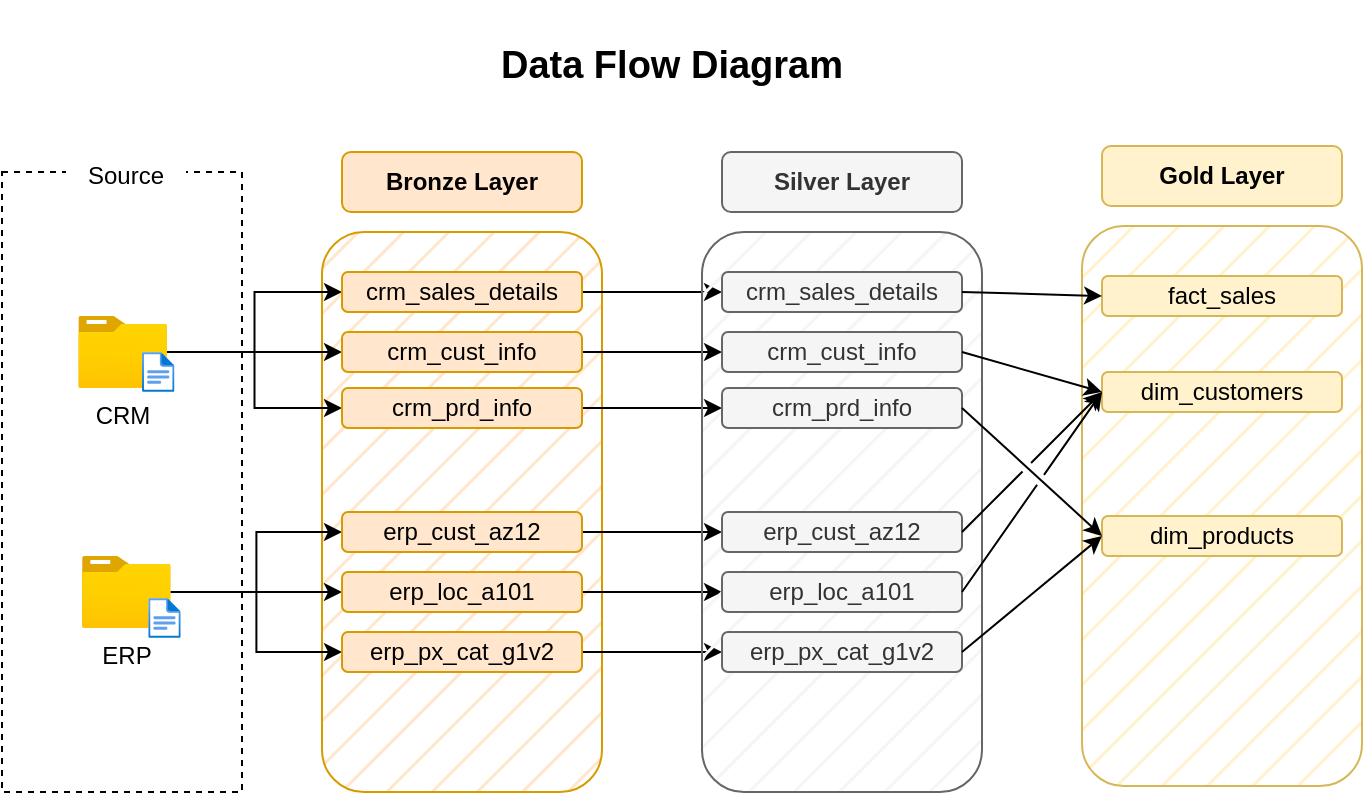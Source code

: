 <mxfile version="26.2.14">
  <diagram name="Page-1" id="Wp68gShQd4WiBXDA3iRX">
    <mxGraphModel dx="872" dy="457" grid="1" gridSize="10" guides="1" tooltips="1" connect="1" arrows="1" fold="1" page="1" pageScale="1" pageWidth="850" pageHeight="1100" math="0" shadow="0">
      <root>
        <mxCell id="0" />
        <mxCell id="1" parent="0" />
        <mxCell id="Arcu1KYI9_M_B6ktZNkH-1" value="" style="rounded=0;whiteSpace=wrap;html=1;dashed=1;" parent="1" vertex="1">
          <mxGeometry x="90" y="90" width="120" height="310" as="geometry" />
        </mxCell>
        <mxCell id="Arcu1KYI9_M_B6ktZNkH-3" value="" style="rounded=1;whiteSpace=wrap;html=1;fillColor=#ffe6cc;strokeColor=#d79b00;fillStyle=hatch;" parent="1" vertex="1">
          <mxGeometry x="250" y="120" width="140" height="280" as="geometry" />
        </mxCell>
        <mxCell id="Arcu1KYI9_M_B6ktZNkH-4" value="&lt;b&gt;Bronze Layer&lt;/b&gt;" style="rounded=1;whiteSpace=wrap;html=1;fillColor=#ffe6cc;strokeColor=#d79b00;" parent="1" vertex="1">
          <mxGeometry x="260" y="80" width="120" height="30" as="geometry" />
        </mxCell>
        <mxCell id="6oo3rJZ5pvuWZXHwUODa-9" style="edgeStyle=orthogonalEdgeStyle;rounded=0;orthogonalLoop=1;jettySize=auto;html=1;entryX=0;entryY=0.5;entryDx=0;entryDy=0;" parent="1" source="Arcu1KYI9_M_B6ktZNkH-5" target="6oo3rJZ5pvuWZXHwUODa-3" edge="1">
          <mxGeometry relative="1" as="geometry" />
        </mxCell>
        <mxCell id="Arcu1KYI9_M_B6ktZNkH-16" style="edgeStyle=orthogonalEdgeStyle;rounded=0;orthogonalLoop=1;jettySize=auto;html=1;entryX=0;entryY=0.5;entryDx=0;entryDy=0;" parent="1" source="Arcu1KYI9_M_B6ktZNkH-7" target="Arcu1KYI9_M_B6ktZNkH-13" edge="1">
          <mxGeometry relative="1" as="geometry" />
        </mxCell>
        <mxCell id="Af0pcCFkaRukw8uIw-oT-19" style="edgeStyle=orthogonalEdgeStyle;rounded=0;orthogonalLoop=1;jettySize=auto;html=1;entryX=0;entryY=0.5;entryDx=0;entryDy=0;" edge="1" parent="1" source="Arcu1KYI9_M_B6ktZNkH-7" target="Arcu1KYI9_M_B6ktZNkH-5">
          <mxGeometry relative="1" as="geometry" />
        </mxCell>
        <mxCell id="Af0pcCFkaRukw8uIw-oT-20" style="edgeStyle=orthogonalEdgeStyle;rounded=0;orthogonalLoop=1;jettySize=auto;html=1;entryX=0;entryY=0.5;entryDx=0;entryDy=0;" edge="1" parent="1" source="Arcu1KYI9_M_B6ktZNkH-7" target="Arcu1KYI9_M_B6ktZNkH-12">
          <mxGeometry relative="1" as="geometry" />
        </mxCell>
        <mxCell id="Arcu1KYI9_M_B6ktZNkH-7" value="CRM" style="image;aspect=fixed;html=1;points=[];align=center;fontSize=12;image=img/lib/azure2/general/Folder_Blank.svg;" parent="1" vertex="1">
          <mxGeometry x="128.13" y="162" width="44.36" height="36" as="geometry" />
        </mxCell>
        <mxCell id="Arcu1KYI9_M_B6ktZNkH-6" value="" style="image;aspect=fixed;html=1;points=[];align=center;fontSize=12;image=img/lib/azure2/general/File.svg;" parent="1" vertex="1">
          <mxGeometry x="160" y="180" width="16.23" height="20" as="geometry" />
        </mxCell>
        <mxCell id="Arcu1KYI9_M_B6ktZNkH-21" style="edgeStyle=orthogonalEdgeStyle;rounded=0;orthogonalLoop=1;jettySize=auto;html=1;entryX=0;entryY=0.5;entryDx=0;entryDy=0;" parent="1" source="Arcu1KYI9_M_B6ktZNkH-8" target="Arcu1KYI9_M_B6ktZNkH-17" edge="1">
          <mxGeometry relative="1" as="geometry" />
        </mxCell>
        <mxCell id="Arcu1KYI9_M_B6ktZNkH-22" style="edgeStyle=orthogonalEdgeStyle;rounded=0;orthogonalLoop=1;jettySize=auto;html=1;" parent="1" source="Arcu1KYI9_M_B6ktZNkH-8" target="Arcu1KYI9_M_B6ktZNkH-18" edge="1">
          <mxGeometry relative="1" as="geometry" />
        </mxCell>
        <mxCell id="Arcu1KYI9_M_B6ktZNkH-23" style="edgeStyle=orthogonalEdgeStyle;rounded=0;orthogonalLoop=1;jettySize=auto;html=1;entryX=0;entryY=0.5;entryDx=0;entryDy=0;" parent="1" source="Arcu1KYI9_M_B6ktZNkH-8" target="Arcu1KYI9_M_B6ktZNkH-19" edge="1">
          <mxGeometry relative="1" as="geometry" />
        </mxCell>
        <mxCell id="Arcu1KYI9_M_B6ktZNkH-8" value="ERP" style="image;aspect=fixed;html=1;points=[];align=center;fontSize=12;image=img/lib/azure2/general/Folder_Blank.svg;" parent="1" vertex="1">
          <mxGeometry x="130" y="282" width="44.36" height="36" as="geometry" />
        </mxCell>
        <mxCell id="Arcu1KYI9_M_B6ktZNkH-9" value="" style="image;aspect=fixed;html=1;points=[];align=center;fontSize=12;image=img/lib/azure2/general/File.svg;" parent="1" vertex="1">
          <mxGeometry x="163.13" y="303" width="16.23" height="20" as="geometry" />
        </mxCell>
        <mxCell id="Arcu1KYI9_M_B6ktZNkH-10" value="Source" style="text;html=1;align=center;verticalAlign=middle;whiteSpace=wrap;rounded=0;fillColor=default;" parent="1" vertex="1">
          <mxGeometry x="122" y="77" width="60" height="30" as="geometry" />
        </mxCell>
        <mxCell id="6oo3rJZ5pvuWZXHwUODa-10" style="edgeStyle=orthogonalEdgeStyle;rounded=0;orthogonalLoop=1;jettySize=auto;html=1;exitX=1;exitY=0.5;exitDx=0;exitDy=0;entryX=0;entryY=0.5;entryDx=0;entryDy=0;" parent="1" source="Arcu1KYI9_M_B6ktZNkH-12" target="6oo3rJZ5pvuWZXHwUODa-4" edge="1">
          <mxGeometry relative="1" as="geometry" />
        </mxCell>
        <mxCell id="Arcu1KYI9_M_B6ktZNkH-12" value="&lt;font&gt;crm_prd_info&lt;/font&gt;" style="rounded=1;whiteSpace=wrap;html=1;fillColor=#ffe6cc;strokeColor=#d79b00;" parent="1" vertex="1">
          <mxGeometry x="260" y="198" width="120" height="20" as="geometry" />
        </mxCell>
        <mxCell id="6oo3rJZ5pvuWZXHwUODa-11" style="edgeStyle=orthogonalEdgeStyle;rounded=0;orthogonalLoop=1;jettySize=auto;html=1;entryX=0;entryY=0.5;entryDx=0;entryDy=0;" parent="1" source="Arcu1KYI9_M_B6ktZNkH-13" target="6oo3rJZ5pvuWZXHwUODa-5" edge="1">
          <mxGeometry relative="1" as="geometry" />
        </mxCell>
        <mxCell id="Arcu1KYI9_M_B6ktZNkH-13" value="&lt;font&gt;crm_sales_details&lt;/font&gt;" style="rounded=1;whiteSpace=wrap;html=1;fillColor=#ffe6cc;strokeColor=#d79b00;" parent="1" vertex="1">
          <mxGeometry x="260" y="140" width="120" height="20" as="geometry" />
        </mxCell>
        <mxCell id="6oo3rJZ5pvuWZXHwUODa-12" style="edgeStyle=orthogonalEdgeStyle;rounded=0;orthogonalLoop=1;jettySize=auto;html=1;exitX=1;exitY=0.5;exitDx=0;exitDy=0;entryX=0;entryY=0.5;entryDx=0;entryDy=0;" parent="1" source="Arcu1KYI9_M_B6ktZNkH-17" target="6oo3rJZ5pvuWZXHwUODa-6" edge="1">
          <mxGeometry relative="1" as="geometry" />
        </mxCell>
        <mxCell id="Arcu1KYI9_M_B6ktZNkH-17" value="&lt;font&gt;erp_cust_az12&lt;/font&gt;" style="rounded=1;whiteSpace=wrap;html=1;fillColor=#ffe6cc;strokeColor=#d79b00;" parent="1" vertex="1">
          <mxGeometry x="260" y="260" width="120" height="20" as="geometry" />
        </mxCell>
        <mxCell id="6oo3rJZ5pvuWZXHwUODa-13" style="edgeStyle=orthogonalEdgeStyle;rounded=0;orthogonalLoop=1;jettySize=auto;html=1;exitX=1;exitY=0.5;exitDx=0;exitDy=0;entryX=0;entryY=0.5;entryDx=0;entryDy=0;" parent="1" source="Arcu1KYI9_M_B6ktZNkH-18" target="6oo3rJZ5pvuWZXHwUODa-7" edge="1">
          <mxGeometry relative="1" as="geometry" />
        </mxCell>
        <mxCell id="Arcu1KYI9_M_B6ktZNkH-18" value="&lt;font&gt;erp_loc_a101&lt;/font&gt;" style="rounded=1;whiteSpace=wrap;html=1;fillColor=#ffe6cc;strokeColor=#d79b00;" parent="1" vertex="1">
          <mxGeometry x="260" y="290" width="120" height="20" as="geometry" />
        </mxCell>
        <mxCell id="6oo3rJZ5pvuWZXHwUODa-14" style="edgeStyle=orthogonalEdgeStyle;rounded=0;orthogonalLoop=1;jettySize=auto;html=1;exitX=1;exitY=0.5;exitDx=0;exitDy=0;" parent="1" source="Arcu1KYI9_M_B6ktZNkH-19" target="6oo3rJZ5pvuWZXHwUODa-8" edge="1">
          <mxGeometry relative="1" as="geometry" />
        </mxCell>
        <mxCell id="Arcu1KYI9_M_B6ktZNkH-19" value="&lt;font&gt;erp_px_cat_g1v2&lt;/font&gt;" style="rounded=1;whiteSpace=wrap;html=1;fillColor=#ffe6cc;strokeColor=#d79b00;" parent="1" vertex="1">
          <mxGeometry x="260" y="320" width="120" height="20" as="geometry" />
        </mxCell>
        <mxCell id="6oo3rJZ5pvuWZXHwUODa-1" value="" style="rounded=1;whiteSpace=wrap;html=1;fillColor=#f5f5f5;strokeColor=#666666;fillStyle=hatch;fontColor=#333333;" parent="1" vertex="1">
          <mxGeometry x="440" y="120" width="140" height="280" as="geometry" />
        </mxCell>
        <mxCell id="6oo3rJZ5pvuWZXHwUODa-2" value="&lt;b&gt;Silver Layer&lt;/b&gt;" style="rounded=1;whiteSpace=wrap;html=1;fillColor=#f5f5f5;strokeColor=#666666;fontColor=#333333;" parent="1" vertex="1">
          <mxGeometry x="450" y="80" width="120" height="30" as="geometry" />
        </mxCell>
        <mxCell id="6oo3rJZ5pvuWZXHwUODa-3" value="&lt;font&gt;crm_cust_info&lt;/font&gt;" style="rounded=1;whiteSpace=wrap;html=1;fillColor=#f5f5f5;strokeColor=#666666;fontColor=#333333;" parent="1" vertex="1">
          <mxGeometry x="450" y="170" width="120" height="20" as="geometry" />
        </mxCell>
        <mxCell id="6oo3rJZ5pvuWZXHwUODa-4" value="&lt;font&gt;crm_prd_info&lt;/font&gt;" style="rounded=1;whiteSpace=wrap;html=1;fillColor=#f5f5f5;strokeColor=#666666;fontColor=#333333;" parent="1" vertex="1">
          <mxGeometry x="450" y="198" width="120" height="20" as="geometry" />
        </mxCell>
        <mxCell id="6oo3rJZ5pvuWZXHwUODa-5" value="&lt;font&gt;crm_sales_details&lt;/font&gt;" style="rounded=1;whiteSpace=wrap;html=1;fillColor=#f5f5f5;strokeColor=#666666;fontColor=#333333;" parent="1" vertex="1">
          <mxGeometry x="450" y="140" width="120" height="20" as="geometry" />
        </mxCell>
        <mxCell id="6oo3rJZ5pvuWZXHwUODa-6" value="&lt;font&gt;erp_cust_az12&lt;/font&gt;" style="rounded=1;whiteSpace=wrap;html=1;fillColor=#f5f5f5;strokeColor=#666666;fontColor=#333333;" parent="1" vertex="1">
          <mxGeometry x="450" y="260" width="120" height="20" as="geometry" />
        </mxCell>
        <mxCell id="6oo3rJZ5pvuWZXHwUODa-7" value="&lt;font&gt;erp_loc_a101&lt;/font&gt;" style="rounded=1;whiteSpace=wrap;html=1;fillColor=#f5f5f5;strokeColor=#666666;fontColor=#333333;" parent="1" vertex="1">
          <mxGeometry x="450" y="290" width="120" height="20" as="geometry" />
        </mxCell>
        <mxCell id="6oo3rJZ5pvuWZXHwUODa-8" value="&lt;font&gt;erp_px_cat_g1v2&lt;/font&gt;" style="rounded=1;whiteSpace=wrap;html=1;fillColor=#f5f5f5;strokeColor=#666666;fontColor=#333333;" parent="1" vertex="1">
          <mxGeometry x="450" y="320" width="120" height="20" as="geometry" />
        </mxCell>
        <mxCell id="Af0pcCFkaRukw8uIw-oT-1" value="" style="rounded=1;whiteSpace=wrap;html=1;fillColor=#fff2cc;strokeColor=#d6b656;fillStyle=hatch;" vertex="1" parent="1">
          <mxGeometry x="630" y="117" width="140" height="280" as="geometry" />
        </mxCell>
        <mxCell id="Af0pcCFkaRukw8uIw-oT-2" value="&lt;b&gt;Gold Layer&lt;/b&gt;" style="rounded=1;whiteSpace=wrap;html=1;fillColor=#fff2cc;strokeColor=#d6b656;" vertex="1" parent="1">
          <mxGeometry x="640" y="77" width="120" height="30" as="geometry" />
        </mxCell>
        <mxCell id="Af0pcCFkaRukw8uIw-oT-3" value="&lt;font&gt;fact_sales&lt;/font&gt;" style="rounded=1;whiteSpace=wrap;html=1;fillColor=#fff2cc;strokeColor=#d6b656;" vertex="1" parent="1">
          <mxGeometry x="640" y="142" width="120" height="20" as="geometry" />
        </mxCell>
        <mxCell id="Af0pcCFkaRukw8uIw-oT-4" value="&lt;font&gt;dim_customers&lt;/font&gt;" style="rounded=1;whiteSpace=wrap;html=1;fillColor=#fff2cc;strokeColor=#d6b656;" vertex="1" parent="1">
          <mxGeometry x="640" y="190" width="120" height="20" as="geometry" />
        </mxCell>
        <mxCell id="Af0pcCFkaRukw8uIw-oT-5" value="&lt;font&gt;dim_products&lt;/font&gt;" style="rounded=1;whiteSpace=wrap;html=1;fillColor=#fff2cc;strokeColor=#d6b656;" vertex="1" parent="1">
          <mxGeometry x="640" y="262" width="120" height="20" as="geometry" />
        </mxCell>
        <mxCell id="Af0pcCFkaRukw8uIw-oT-11" value="" style="endArrow=classic;html=1;rounded=0;entryX=0;entryY=0.5;entryDx=0;entryDy=0;exitX=1;exitY=0.5;exitDx=0;exitDy=0;jumpStyle=gap;" edge="1" parent="1" source="6oo3rJZ5pvuWZXHwUODa-4" target="Af0pcCFkaRukw8uIw-oT-5">
          <mxGeometry width="50" height="50" relative="1" as="geometry">
            <mxPoint x="570" y="320" as="sourcePoint" />
            <mxPoint x="620" y="270" as="targetPoint" />
          </mxGeometry>
        </mxCell>
        <mxCell id="Af0pcCFkaRukw8uIw-oT-12" value="" style="endArrow=classic;html=1;rounded=0;entryX=0;entryY=0.5;entryDx=0;entryDy=0;exitX=1;exitY=0.5;exitDx=0;exitDy=0;jumpStyle=gap;" edge="1" parent="1" source="6oo3rJZ5pvuWZXHwUODa-8" target="Af0pcCFkaRukw8uIw-oT-5">
          <mxGeometry width="50" height="50" relative="1" as="geometry">
            <mxPoint x="600" y="270" as="sourcePoint" />
            <mxPoint x="670" y="362" as="targetPoint" />
          </mxGeometry>
        </mxCell>
        <mxCell id="Af0pcCFkaRukw8uIw-oT-13" value="" style="endArrow=classic;html=1;rounded=0;entryX=0;entryY=0.5;entryDx=0;entryDy=0;exitX=1;exitY=0.5;exitDx=0;exitDy=0;jumpStyle=gap;" edge="1" parent="1" source="6oo3rJZ5pvuWZXHwUODa-3" target="Af0pcCFkaRukw8uIw-oT-4">
          <mxGeometry width="50" height="50" relative="1" as="geometry">
            <mxPoint x="590" y="150" as="sourcePoint" />
            <mxPoint x="660" y="242" as="targetPoint" />
          </mxGeometry>
        </mxCell>
        <mxCell id="Af0pcCFkaRukw8uIw-oT-14" value="" style="endArrow=classic;html=1;rounded=0;entryX=0;entryY=0.5;entryDx=0;entryDy=0;exitX=1;exitY=0.5;exitDx=0;exitDy=0;jumpStyle=gap;" edge="1" parent="1" source="6oo3rJZ5pvuWZXHwUODa-6" target="Af0pcCFkaRukw8uIw-oT-4">
          <mxGeometry width="50" height="50" relative="1" as="geometry">
            <mxPoint x="600" y="359" as="sourcePoint" />
            <mxPoint x="670" y="301" as="targetPoint" />
          </mxGeometry>
        </mxCell>
        <mxCell id="Af0pcCFkaRukw8uIw-oT-15" value="" style="endArrow=classic;html=1;rounded=0;exitX=1;exitY=0.5;exitDx=0;exitDy=0;jumpStyle=gap;" edge="1" parent="1" source="6oo3rJZ5pvuWZXHwUODa-7">
          <mxGeometry width="50" height="50" relative="1" as="geometry">
            <mxPoint x="580" y="340" as="sourcePoint" />
            <mxPoint x="640" y="200" as="targetPoint" />
          </mxGeometry>
        </mxCell>
        <mxCell id="Af0pcCFkaRukw8uIw-oT-17" value="" style="endArrow=classic;html=1;rounded=0;entryX=0;entryY=0.5;entryDx=0;entryDy=0;exitX=1;exitY=0.5;exitDx=0;exitDy=0;jumpStyle=gap;" edge="1" parent="1" source="6oo3rJZ5pvuWZXHwUODa-5" target="Af0pcCFkaRukw8uIw-oT-3">
          <mxGeometry width="50" height="50" relative="1" as="geometry">
            <mxPoint x="580" y="190" as="sourcePoint" />
            <mxPoint x="650" y="282" as="targetPoint" />
          </mxGeometry>
        </mxCell>
        <mxCell id="Arcu1KYI9_M_B6ktZNkH-5" value="&lt;font&gt;crm_cust_info&lt;/font&gt;" style="rounded=1;whiteSpace=wrap;html=1;fillColor=#ffe6cc;strokeColor=#d79b00;" parent="1" vertex="1">
          <mxGeometry x="260" y="170" width="120" height="20" as="geometry" />
        </mxCell>
        <mxCell id="Af0pcCFkaRukw8uIw-oT-21" value="&lt;h1&gt;&lt;font style=&quot;font-size: 19px;&quot;&gt;Data Flow Diagram&lt;/font&gt;&lt;/h1&gt;" style="text;html=1;align=center;verticalAlign=middle;whiteSpace=wrap;rounded=0;" vertex="1" parent="1">
          <mxGeometry x="335" y="20" width="180" height="30" as="geometry" />
        </mxCell>
      </root>
    </mxGraphModel>
  </diagram>
</mxfile>
